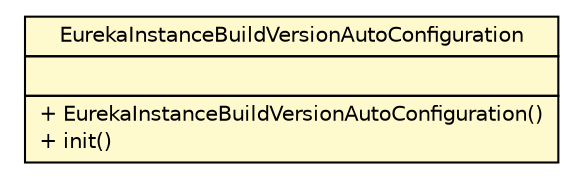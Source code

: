 #!/usr/local/bin/dot
#
# Class diagram 
# Generated by UMLGraph version R5_6-24-gf6e263 (http://www.umlgraph.org/)
#

digraph G {
	edge [fontname="Helvetica",fontsize=10,labelfontname="Helvetica",labelfontsize=10];
	node [fontname="Helvetica",fontsize=10,shape=plaintext];
	nodesep=0.25;
	ranksep=0.5;
	// cn.home1.cloud.netflix.eureka.client.EurekaInstanceBuildVersionAutoConfiguration
	c116 [label=<<table title="cn.home1.cloud.netflix.eureka.client.EurekaInstanceBuildVersionAutoConfiguration" border="0" cellborder="1" cellspacing="0" cellpadding="2" port="p" bgcolor="lemonChiffon" href="./EurekaInstanceBuildVersionAutoConfiguration.html">
		<tr><td><table border="0" cellspacing="0" cellpadding="1">
<tr><td align="center" balign="center"> EurekaInstanceBuildVersionAutoConfiguration </td></tr>
		</table></td></tr>
		<tr><td><table border="0" cellspacing="0" cellpadding="1">
<tr><td align="left" balign="left">  </td></tr>
		</table></td></tr>
		<tr><td><table border="0" cellspacing="0" cellpadding="1">
<tr><td align="left" balign="left"> + EurekaInstanceBuildVersionAutoConfiguration() </td></tr>
<tr><td align="left" balign="left"> + init() </td></tr>
		</table></td></tr>
		</table>>, URL="./EurekaInstanceBuildVersionAutoConfiguration.html", fontname="Helvetica", fontcolor="black", fontsize=10.0];
}

